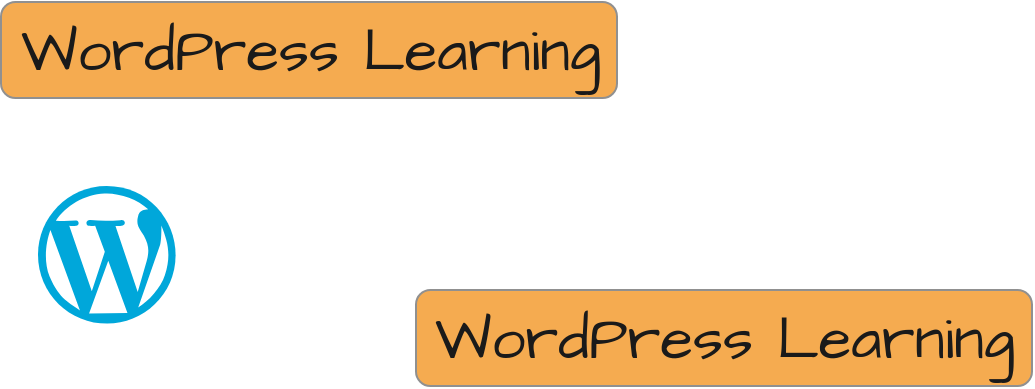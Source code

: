 <mxfile version="24.7.16">
  <diagram name="Page-1" id="VkhgOL7BbBt0uQ7GGdSz">
    <mxGraphModel dx="1884" dy="1032" grid="0" gridSize="10" guides="1" tooltips="1" connect="1" arrows="1" fold="1" page="0" pageScale="1" pageWidth="827" pageHeight="1169" math="0" shadow="0">
      <root>
        <mxCell id="0" />
        <mxCell id="1" parent="0" />
        <mxCell id="hELXfqqJR9sqA5ZzL3fo-1" value="WordPress Learning" style="text;html=1;align=center;verticalAlign=middle;resizable=0;points=[];autosize=1;strokeColor=#909090;fillColor=#F5AB50;fontSize=30;fontFamily=Architects Daughter;fontSource=https%3A%2F%2Ffonts.googleapis.com%2Fcss%3Ffamily%3DArchitects%2BDaughter;labelBackgroundColor=none;fontColor=#1A1A1A;rounded=1;" vertex="1" parent="1">
          <mxGeometry x="-126.5" y="-196" width="308" height="48" as="geometry" />
        </mxCell>
        <mxCell id="hELXfqqJR9sqA5ZzL3fo-4" value="" style="dashed=0;outlineConnect=0;html=1;align=center;labelPosition=center;verticalLabelPosition=bottom;verticalAlign=top;shape=mxgraph.weblogos.wordpress_2;fillColor=#00A7DA;strokeColor=none;rounded=1;fontFamily=Architects Daughter;fontSource=https%3A%2F%2Ffonts.googleapis.com%2Fcss%3Ffamily%3DArchitects%2BDaughter;fontColor=#1A1A1A;" vertex="1" parent="1">
          <mxGeometry x="-108" y="-104" width="68.8" height="68.8" as="geometry" />
        </mxCell>
        <mxCell id="hELXfqqJR9sqA5ZzL3fo-5" value="WordPress Learning" style="text;html=1;align=center;verticalAlign=middle;resizable=0;points=[];autosize=1;strokeColor=#909090;fillColor=#F5AB50;fontSize=30;fontFamily=Architects Daughter;fontSource=https%3A%2F%2Ffonts.googleapis.com%2Fcss%3Ffamily%3DArchitects%2BDaughter;labelBackgroundColor=none;fontColor=#1A1A1A;rounded=1;" vertex="1" parent="1">
          <mxGeometry x="81" y="-52" width="308" height="48" as="geometry" />
        </mxCell>
      </root>
    </mxGraphModel>
  </diagram>
</mxfile>
